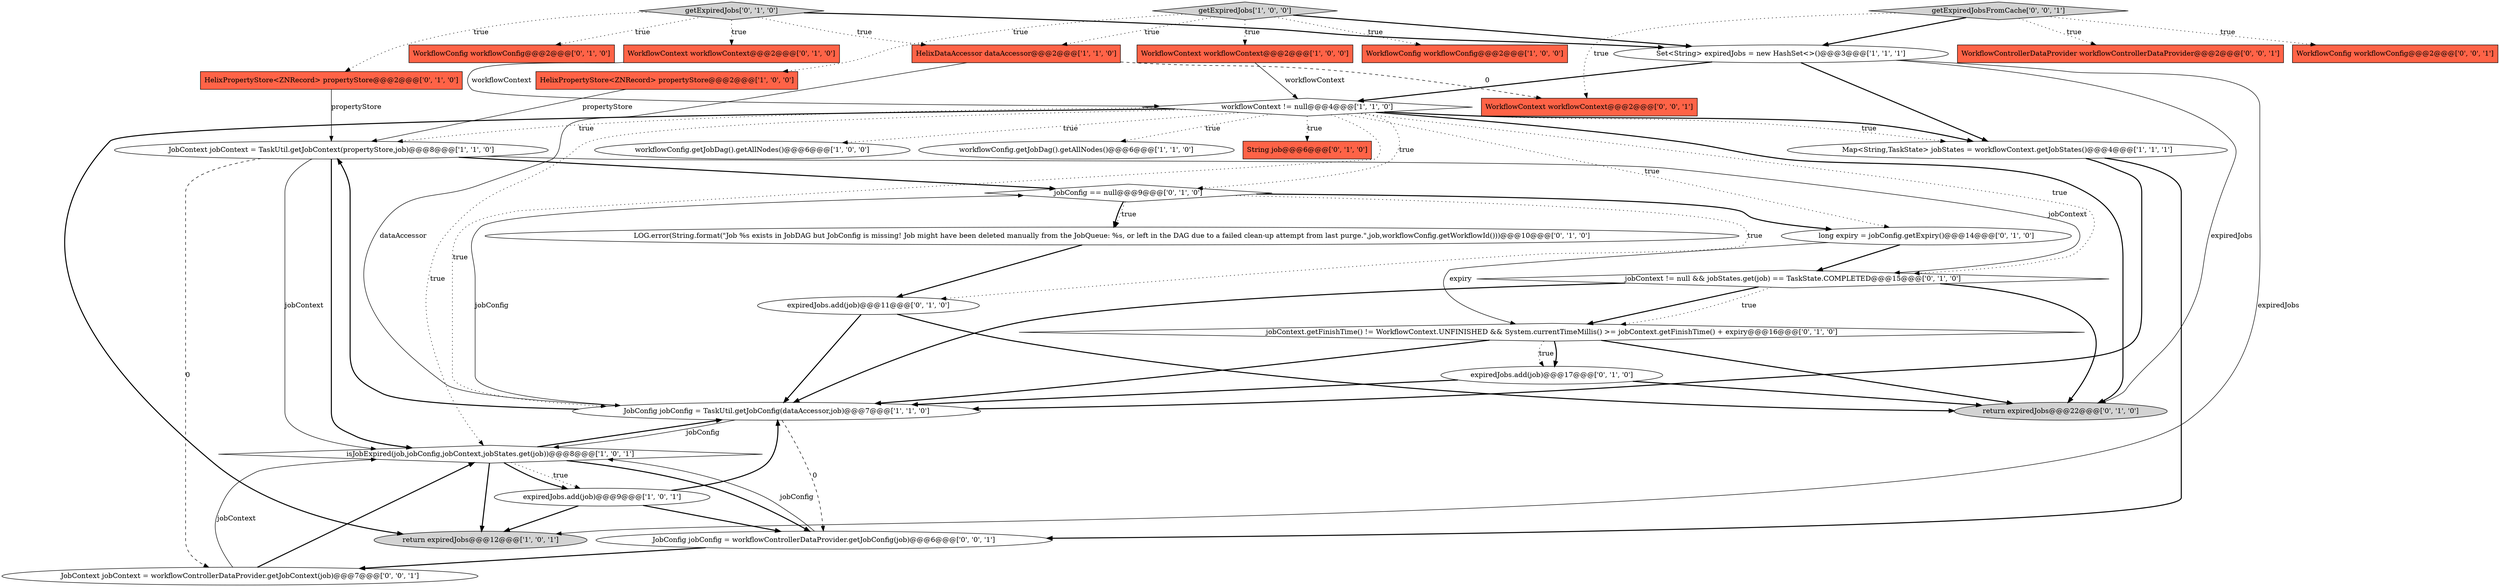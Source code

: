 digraph {
18 [style = filled, label = "HelixPropertyStore<ZNRecord> propertyStore@@@2@@@['0', '1', '0']", fillcolor = tomato, shape = box image = "AAA0AAABBB2BBB"];
6 [style = filled, label = "workflowConfig.getJobDag().getAllNodes()@@@6@@@['1', '0', '0']", fillcolor = white, shape = ellipse image = "AAA0AAABBB1BBB"];
24 [style = filled, label = "WorkflowContext workflowContext@@@2@@@['0', '1', '0']", fillcolor = tomato, shape = box image = "AAA0AAABBB2BBB"];
12 [style = filled, label = "HelixDataAccessor dataAccessor@@@2@@@['1', '1', '0']", fillcolor = tomato, shape = box image = "AAA0AAABBB1BBB"];
27 [style = filled, label = "jobConfig == null@@@9@@@['0', '1', '0']", fillcolor = white, shape = diamond image = "AAA0AAABBB2BBB"];
1 [style = filled, label = "workflowContext != null@@@4@@@['1', '1', '0']", fillcolor = white, shape = diamond image = "AAA0AAABBB1BBB"];
2 [style = filled, label = "expiredJobs.add(job)@@@9@@@['1', '0', '1']", fillcolor = white, shape = ellipse image = "AAA0AAABBB1BBB"];
0 [style = filled, label = "getExpiredJobs['1', '0', '0']", fillcolor = lightgray, shape = diamond image = "AAA0AAABBB1BBB"];
11 [style = filled, label = "JobContext jobContext = TaskUtil.getJobContext(propertyStore,job)@@@8@@@['1', '1', '0']", fillcolor = white, shape = ellipse image = "AAA0AAABBB1BBB"];
15 [style = filled, label = "jobContext.getFinishTime() != WorkflowContext.UNFINISHED && System.currentTimeMillis() >= jobContext.getFinishTime() + expiry@@@16@@@['0', '1', '0']", fillcolor = white, shape = diamond image = "AAA1AAABBB2BBB"];
25 [style = filled, label = "WorkflowConfig workflowConfig@@@2@@@['0', '1', '0']", fillcolor = tomato, shape = box image = "AAA0AAABBB2BBB"];
10 [style = filled, label = "workflowConfig.getJobDag().getAllNodes()@@@6@@@['1', '1', '0']", fillcolor = white, shape = ellipse image = "AAA0AAABBB1BBB"];
8 [style = filled, label = "Set<String> expiredJobs = new HashSet<>()@@@3@@@['1', '1', '1']", fillcolor = white, shape = ellipse image = "AAA0AAABBB1BBB"];
22 [style = filled, label = "getExpiredJobs['0', '1', '0']", fillcolor = lightgray, shape = diamond image = "AAA0AAABBB2BBB"];
32 [style = filled, label = "JobConfig jobConfig = workflowControllerDataProvider.getJobConfig(job)@@@6@@@['0', '0', '1']", fillcolor = white, shape = ellipse image = "AAA0AAABBB3BBB"];
29 [style = filled, label = "WorkflowControllerDataProvider workflowControllerDataProvider@@@2@@@['0', '0', '1']", fillcolor = tomato, shape = box image = "AAA0AAABBB3BBB"];
33 [style = filled, label = "getExpiredJobsFromCache['0', '0', '1']", fillcolor = lightgray, shape = diamond image = "AAA0AAABBB3BBB"];
17 [style = filled, label = "String job@@@6@@@['0', '1', '0']", fillcolor = tomato, shape = box image = "AAA0AAABBB2BBB"];
7 [style = filled, label = "WorkflowConfig workflowConfig@@@2@@@['1', '0', '0']", fillcolor = tomato, shape = box image = "AAA0AAABBB1BBB"];
4 [style = filled, label = "WorkflowContext workflowContext@@@2@@@['1', '0', '0']", fillcolor = tomato, shape = box image = "AAA0AAABBB1BBB"];
5 [style = filled, label = "return expiredJobs@@@12@@@['1', '0', '1']", fillcolor = lightgray, shape = ellipse image = "AAA0AAABBB1BBB"];
21 [style = filled, label = "LOG.error(String.format(\"Job %s exists in JobDAG but JobConfig is missing! Job might have been deleted manually from the JobQueue: %s, or left in the DAG due to a failed clean-up attempt from last purge.\",job,workflowConfig.getWorkflowId()))@@@10@@@['0', '1', '0']", fillcolor = white, shape = ellipse image = "AAA1AAABBB2BBB"];
23 [style = filled, label = "return expiredJobs@@@22@@@['0', '1', '0']", fillcolor = lightgray, shape = ellipse image = "AAA0AAABBB2BBB"];
19 [style = filled, label = "jobContext != null && jobStates.get(job) == TaskState.COMPLETED@@@15@@@['0', '1', '0']", fillcolor = white, shape = diamond image = "AAA1AAABBB2BBB"];
13 [style = filled, label = "Map<String,TaskState> jobStates = workflowContext.getJobStates()@@@4@@@['1', '1', '1']", fillcolor = white, shape = ellipse image = "AAA0AAABBB1BBB"];
30 [style = filled, label = "JobContext jobContext = workflowControllerDataProvider.getJobContext(job)@@@7@@@['0', '0', '1']", fillcolor = white, shape = ellipse image = "AAA0AAABBB3BBB"];
31 [style = filled, label = "WorkflowContext workflowContext@@@2@@@['0', '0', '1']", fillcolor = tomato, shape = box image = "AAA0AAABBB3BBB"];
28 [style = filled, label = "WorkflowConfig workflowConfig@@@2@@@['0', '0', '1']", fillcolor = tomato, shape = box image = "AAA0AAABBB3BBB"];
20 [style = filled, label = "expiredJobs.add(job)@@@11@@@['0', '1', '0']", fillcolor = white, shape = ellipse image = "AAA0AAABBB2BBB"];
3 [style = filled, label = "HelixPropertyStore<ZNRecord> propertyStore@@@2@@@['1', '0', '0']", fillcolor = tomato, shape = box image = "AAA0AAABBB1BBB"];
14 [style = filled, label = "isJobExpired(job,jobConfig,jobContext,jobStates.get(job))@@@8@@@['1', '0', '1']", fillcolor = white, shape = diamond image = "AAA0AAABBB1BBB"];
9 [style = filled, label = "JobConfig jobConfig = TaskUtil.getJobConfig(dataAccessor,job)@@@7@@@['1', '1', '0']", fillcolor = white, shape = ellipse image = "AAA0AAABBB1BBB"];
26 [style = filled, label = "long expiry = jobConfig.getExpiry()@@@14@@@['0', '1', '0']", fillcolor = white, shape = ellipse image = "AAA1AAABBB2BBB"];
16 [style = filled, label = "expiredJobs.add(job)@@@17@@@['0', '1', '0']", fillcolor = white, shape = ellipse image = "AAA1AAABBB2BBB"];
11->19 [style = solid, label="jobContext"];
14->5 [style = bold, label=""];
33->8 [style = bold, label=""];
11->14 [style = solid, label="jobContext"];
20->23 [style = bold, label=""];
22->8 [style = bold, label=""];
9->11 [style = bold, label=""];
19->9 [style = bold, label=""];
15->9 [style = bold, label=""];
1->11 [style = dotted, label="true"];
1->27 [style = dotted, label="true"];
27->20 [style = dotted, label="true"];
14->32 [style = bold, label=""];
1->9 [style = dotted, label="true"];
3->11 [style = solid, label="propertyStore"];
12->9 [style = solid, label="dataAccessor"];
24->1 [style = solid, label="workflowContext"];
2->5 [style = bold, label=""];
8->5 [style = solid, label="expiredJobs"];
0->7 [style = dotted, label="true"];
15->23 [style = bold, label=""];
0->3 [style = dotted, label="true"];
19->15 [style = bold, label=""];
30->14 [style = solid, label="jobContext"];
0->12 [style = dotted, label="true"];
11->30 [style = dashed, label="0"];
27->21 [style = dotted, label="true"];
14->9 [style = bold, label=""];
0->8 [style = bold, label=""];
1->23 [style = bold, label=""];
19->23 [style = bold, label=""];
1->6 [style = dotted, label="true"];
1->17 [style = dotted, label="true"];
11->14 [style = bold, label=""];
33->31 [style = dotted, label="true"];
18->11 [style = solid, label="propertyStore"];
8->1 [style = bold, label=""];
11->27 [style = bold, label=""];
26->19 [style = bold, label=""];
22->25 [style = dotted, label="true"];
2->9 [style = bold, label=""];
9->27 [style = solid, label="jobConfig"];
21->20 [style = bold, label=""];
16->23 [style = bold, label=""];
22->24 [style = dotted, label="true"];
9->32 [style = dashed, label="0"];
1->13 [style = dotted, label="true"];
8->23 [style = solid, label="expiredJobs"];
27->26 [style = bold, label=""];
2->32 [style = bold, label=""];
19->15 [style = dotted, label="true"];
15->16 [style = bold, label=""];
8->13 [style = bold, label=""];
33->29 [style = dotted, label="true"];
27->21 [style = bold, label=""];
14->2 [style = dotted, label="true"];
1->19 [style = dotted, label="true"];
14->2 [style = bold, label=""];
1->26 [style = dotted, label="true"];
15->16 [style = dotted, label="true"];
33->28 [style = dotted, label="true"];
1->14 [style = dotted, label="true"];
12->31 [style = dashed, label="0"];
32->14 [style = solid, label="jobConfig"];
20->9 [style = bold, label=""];
13->9 [style = bold, label=""];
16->9 [style = bold, label=""];
32->30 [style = bold, label=""];
0->4 [style = dotted, label="true"];
22->12 [style = dotted, label="true"];
30->14 [style = bold, label=""];
13->32 [style = bold, label=""];
22->18 [style = dotted, label="true"];
4->1 [style = solid, label="workflowContext"];
1->10 [style = dotted, label="true"];
26->15 [style = solid, label="expiry"];
9->14 [style = solid, label="jobConfig"];
1->13 [style = bold, label=""];
1->5 [style = bold, label=""];
}
